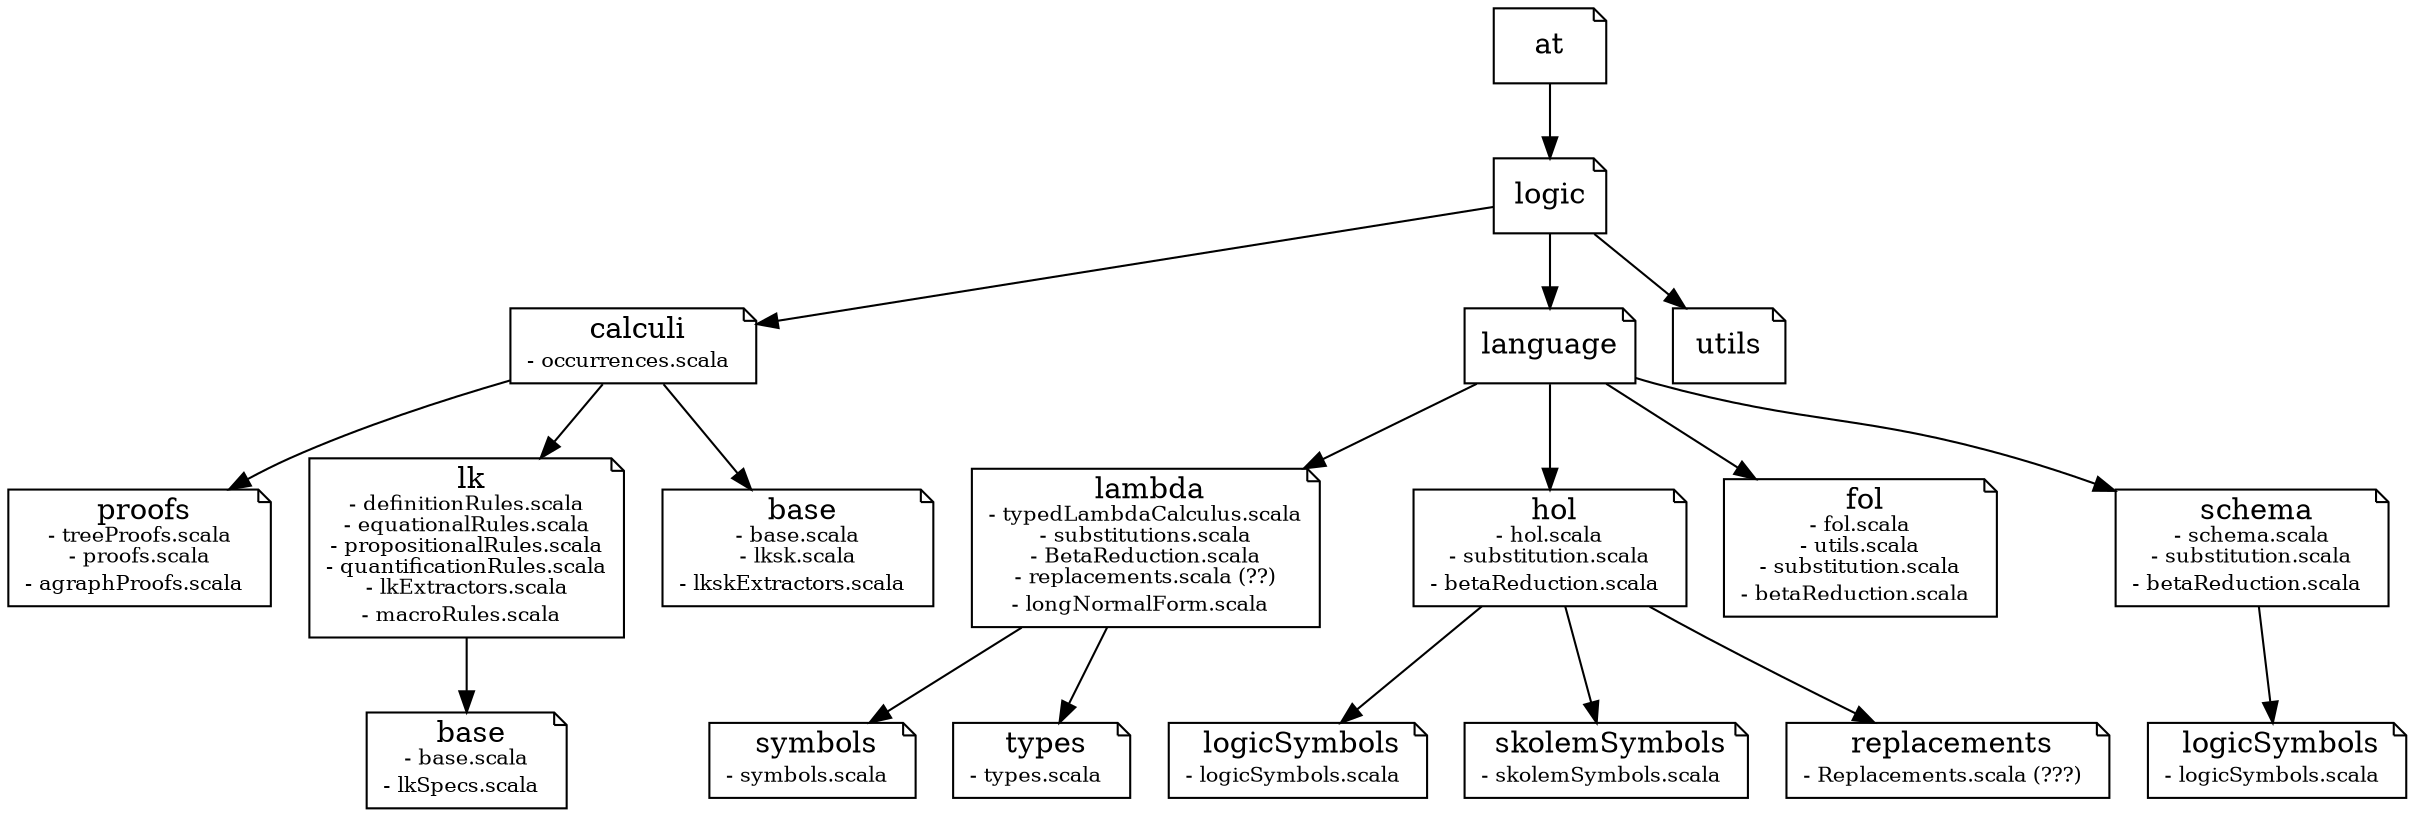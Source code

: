 # Command: dot packages.gv -Tpng > packages.png

digraph G {
  node [shape=note];
  lambda [label=< lambda<br/><font point-size="10pt">- typedLambdaCalculus.scala<br/>- substitutions.scala<br/>- BetaReduction.scala<br/>- replacements.scala (??)<br/>- longNormalForm.scala</font> >]
  symbols [label=< symbols<br/><font point-size="10pt">- symbols.scala</font> >]
  types [label=< types<br/><font point-size="10pt">- types.scala</font> >]
  hol [label=< hol<br/><font point-size="10pt">- hol.scala<br/>- substitution.scala<br/>- betaReduction.scala</font> >]
  logicSymbols [label=< logicSymbols<br/><font point-size="10pt">- logicSymbols.scala</font> >]
  skolemSymbols [label=< skolemSymbols<br/><font point-size="10pt">- skolemSymbols.scala</font> >]
  replacements [label=< replacements<br/><font point-size="10pt">- Replacements.scala (???)</font> >]
  fol [label=< fol<br/><font point-size="10pt">- fol.scala<br/>- utils.scala<br/>- substitution.scala<br/>- betaReduction.scala</font> >]
  schema [label=< schema<br/><font point-size="10pt">- schema.scala<br/>- substitution.scala<br/>- betaReduction.scala</font> >]
  logicSymbols_schema [label=< logicSymbols<br/><font point-size="10pt">- logicSymbols.scala</font> >]
  calculi [label=< calculi<br/><font point-size="10pt">- occurrences.scala</font> >]
  proofs [label=< proofs<br/><font point-size="10pt">- treeProofs.scala<br/>- proofs.scala<br/>- agraphProofs.scala</font> >]
  lk [label=< lk<br/><font point-size="10pt">- definitionRules.scala<br/>- equationalRules.scala<br/>- propositionalRules.scala<br/>- quantificationRules.scala<br/>- lkExtractors.scala<br/>- macroRules.scala</font> >]
  base [label=< base<br/><font point-size="10pt">- base.scala<br/>- lkSpecs.scala</font> >]
  lksk [label=< base<br/><font point-size="10pt">- base.scala<br/>- lksk.scala<br/>- lkskExtractors.scala</font> >]
  at -> logic -> language -> lambda -> symbols;
  lambda -> types;
  language -> hol;
  hol -> logicSymbols;
  hol -> skolemSymbols;
  hol -> replacements;
  language -> fol;
  language -> schema;
  schema -> logicSymbols_schema;
  logic -> utils;
  logic -> calculi;
  calculi -> proofs;
  calculi -> lk;
  lk -> base;
  calculi -> lksk;
}
